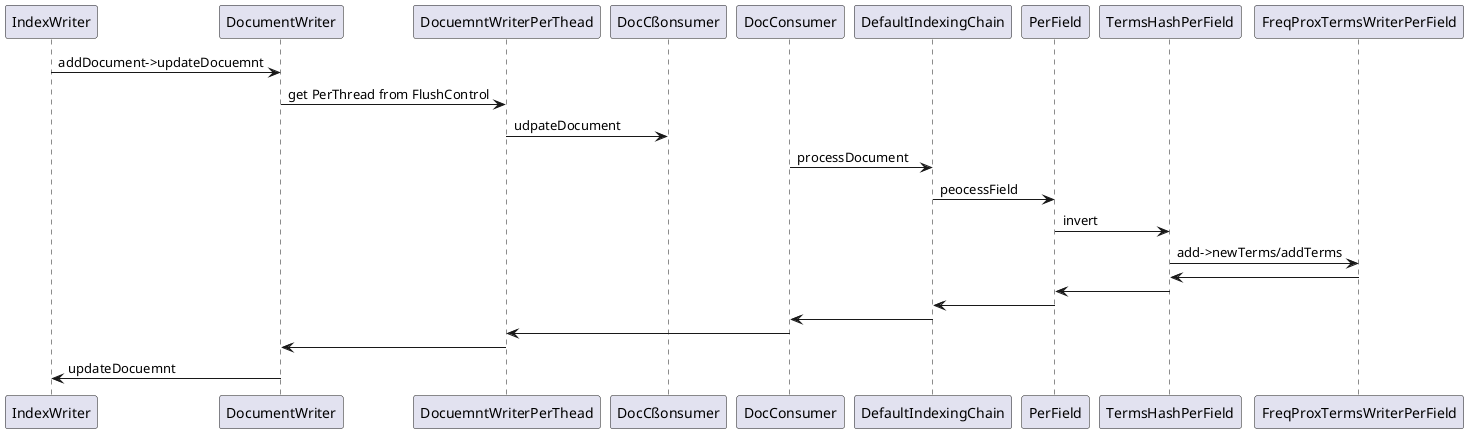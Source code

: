 @@@@startuml lucene indexing
IndexWriter->DocumentWriter: addDocument->updateDocuemnt
DocumentWriter->DocuemntWriterPerThead: get PerThread from FlushControl
DocuemntWriterPerThead->DocCßonsumer: udpateDocument
DocConsumer->DefaultIndexingChain:processDocument
DefaultIndexingChain->PerField:peocessField
PerField->TermsHashPerField:invert
TermsHashPerField->FreqProxTermsWriterPerField:add->newTerms/addTerms
FreqProxTermsWriterPerField->TermsHashPerField
TermsHashPerField->PerField
PerField->DefaultIndexingChain
DefaultIndexingChain->DocConsumer
DocConsumer->DocuemntWriterPerThead
DocuemntWriterPerThead->DocumentWriter
DocumentWriter->IndexWriter:updateDocuemnt
@@@@enduml
